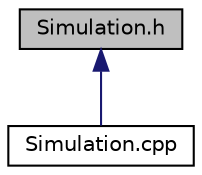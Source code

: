 digraph "Simulation.h"
{
 // LATEX_PDF_SIZE
  edge [fontname="Helvetica",fontsize="10",labelfontname="Helvetica",labelfontsize="10"];
  node [fontname="Helvetica",fontsize="10",shape=record];
  Node1 [label="Simulation.h",height=0.2,width=0.4,color="black", fillcolor="grey75", style="filled", fontcolor="black",tooltip="Classe Simulation."];
  Node1 -> Node2 [dir="back",color="midnightblue",fontsize="10",style="solid",fontname="Helvetica"];
  Node2 [label="Simulation.cpp",height=0.2,width=0.4,color="black", fillcolor="white", style="filled",URL="$_simulation_8cpp.html",tooltip="Classe Simulation."];
}
